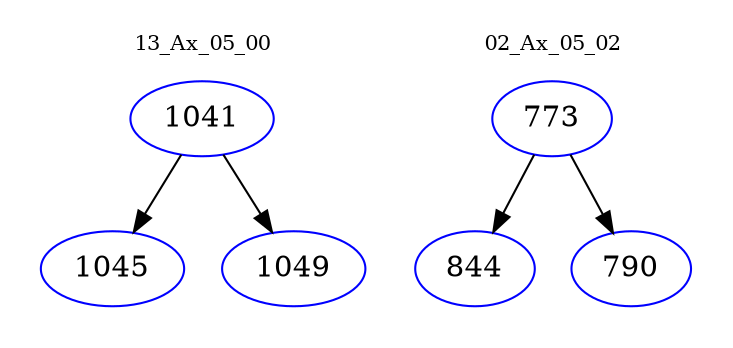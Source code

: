 digraph{
subgraph cluster_0 {
color = white
label = "13_Ax_05_00";
fontsize=10;
T0_1041 [label="1041", color="blue"]
T0_1041 -> T0_1045 [color="black"]
T0_1045 [label="1045", color="blue"]
T0_1041 -> T0_1049 [color="black"]
T0_1049 [label="1049", color="blue"]
}
subgraph cluster_1 {
color = white
label = "02_Ax_05_02";
fontsize=10;
T1_773 [label="773", color="blue"]
T1_773 -> T1_844 [color="black"]
T1_844 [label="844", color="blue"]
T1_773 -> T1_790 [color="black"]
T1_790 [label="790", color="blue"]
}
}
